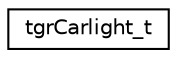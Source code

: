 digraph "Graphical Class Hierarchy"
{
  edge [fontname="Helvetica",fontsize="10",labelfontname="Helvetica",labelfontsize="10"];
  node [fontname="Helvetica",fontsize="10",shape=record];
  rankdir="LR";
  Node1 [label="tgrCarlight_t",height=0.2,width=0.4,color="black", fillcolor="white", style="filled",URL="$structtgr_carlight__t.html"];
}
